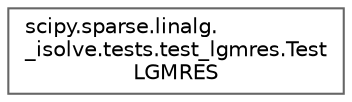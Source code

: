 digraph "Graphical Class Hierarchy"
{
 // LATEX_PDF_SIZE
  bgcolor="transparent";
  edge [fontname=Helvetica,fontsize=10,labelfontname=Helvetica,labelfontsize=10];
  node [fontname=Helvetica,fontsize=10,shape=box,height=0.2,width=0.4];
  rankdir="LR";
  Node0 [id="Node000000",label="scipy.sparse.linalg.\l_isolve.tests.test_lgmres.Test\lLGMRES",height=0.2,width=0.4,color="grey40", fillcolor="white", style="filled",URL="$d0/d68/classscipy_1_1sparse_1_1linalg_1_1__isolve_1_1tests_1_1test__lgmres_1_1TestLGMRES.html",tooltip=" "];
}
